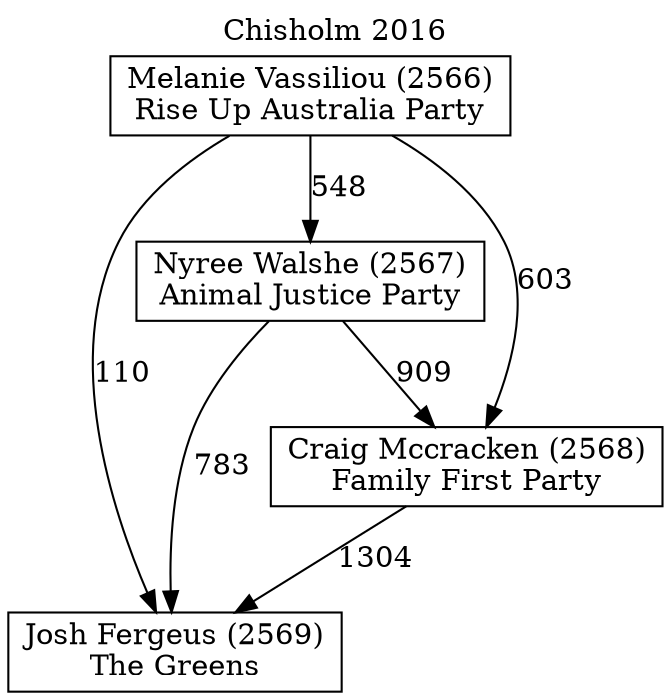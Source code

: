 // House preference flow
digraph "Josh Fergeus (2569)_Chisholm_2016" {
	graph [label="Chisholm 2016" labelloc=t mclimit=10]
	node [shape=box]
	"Melanie Vassiliou (2566)" [label="Melanie Vassiliou (2566)
Rise Up Australia Party"]
	"Nyree Walshe (2567)" [label="Nyree Walshe (2567)
Animal Justice Party"]
	"Josh Fergeus (2569)" [label="Josh Fergeus (2569)
The Greens"]
	"Craig Mccracken (2568)" [label="Craig Mccracken (2568)
Family First Party"]
	"Melanie Vassiliou (2566)" -> "Craig Mccracken (2568)" [label=603]
	"Craig Mccracken (2568)" -> "Josh Fergeus (2569)" [label=1304]
	"Melanie Vassiliou (2566)" -> "Nyree Walshe (2567)" [label=548]
	"Nyree Walshe (2567)" -> "Craig Mccracken (2568)" [label=909]
	"Nyree Walshe (2567)" -> "Josh Fergeus (2569)" [label=783]
	"Melanie Vassiliou (2566)" -> "Josh Fergeus (2569)" [label=110]
}
